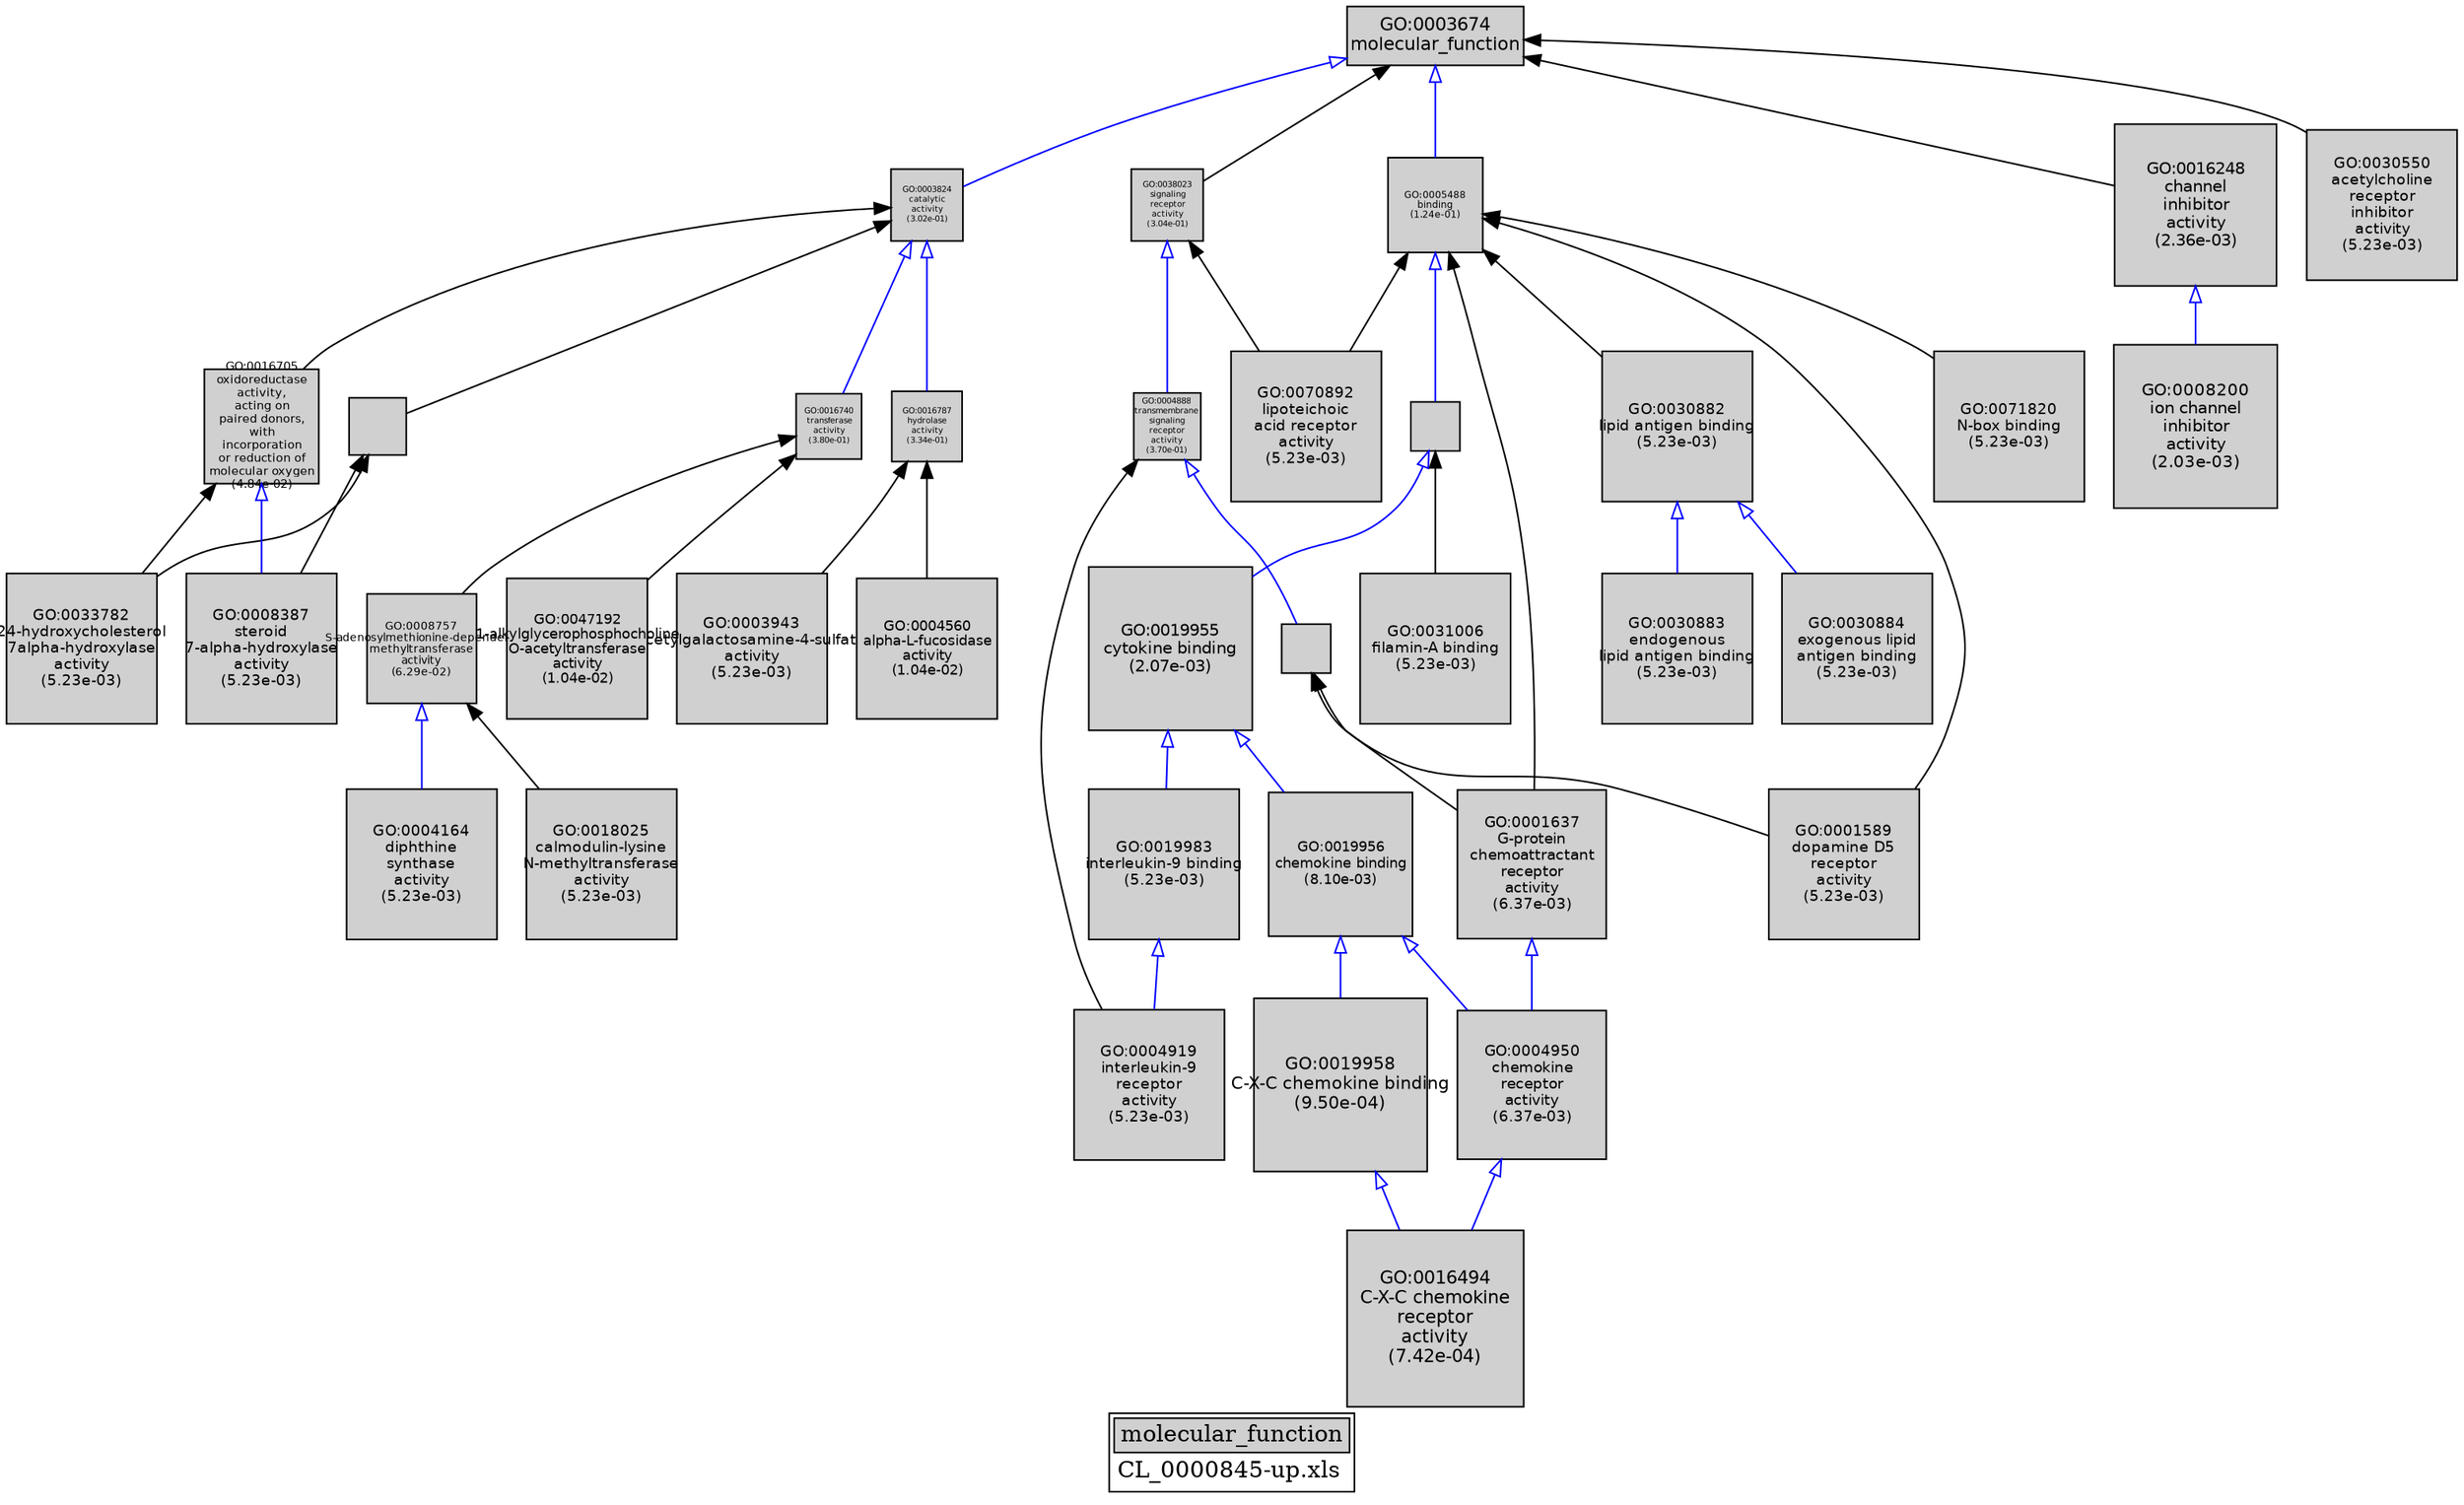 digraph "molecular_function" {
graph [ bgcolor = "#FFFFFF", label = <<TABLE COLOR="black" BGCOLOR="white"><TR><TD COLSPAN="2" BGCOLOR="#D0D0D0"><FONT COLOR="black">molecular_function</FONT></TD></TR><TR><TD BORDER="0">CL_0000845-up.xls</TD></TR></TABLE>> ];
node [ fontname = "Helvetica" ];

subgraph "nodes" {

node [ style = "filled", fixedsize = "true", width = 1, shape = "box", fontsize = 9, fillcolor = "#D0D0D0", fontcolor = "black", color = "black" ];

"GO:0003824" [ URL = "#GO:0003824", label = <<TABLE BORDER="0"><TR><TD>GO:0003824<BR/>catalytic<BR/>activity<BR/>(3.02e-01)</TD></TR></TABLE>>, width = 0.617995516335, shape = "box", fontsize = 5.0, height = 0.617995516335 ];
"GO:0008200" [ URL = "#GO:0008200", label = <<TABLE BORDER="0"><TR><TD>GO:0008200<BR/>ion channel<BR/>inhibitor<BR/>activity<BR/>(2.03e-03)</TD></TR></TABLE>>, width = 1.39170279478, shape = "box", fontsize = 10.0202601224, height = 1.39170279478 ];
"GO:0070892" [ URL = "#GO:0070892", label = <<TABLE BORDER="0"><TR><TD>GO:0070892<BR/>lipoteichoic<BR/>acid receptor<BR/>activity<BR/>(5.23e-03)</TD></TR></TABLE>>, width = 1.28166618147, shape = "box", fontsize = 9.22799650657, height = 1.28166618147 ];
"GO:0008387" [ URL = "#GO:0008387", label = <<TABLE BORDER="0"><TR><TD>GO:0008387<BR/>steroid<BR/>7-alpha-hydroxylase<BR/>activity<BR/>(5.23e-03)</TD></TR></TABLE>>, width = 1.28166618147, shape = "box", fontsize = 9.22799650657, height = 1.28166618147 ];
"GO:0003674" [ URL = "#GO:0003674", label = <<TABLE BORDER="0"><TR><TD>GO:0003674<BR/>molecular_function</TD></TR></TABLE>>, width = 1.5, shape = "box", fontsize = 10.8 ];
"GO:0001589" [ URL = "#GO:0001589", label = <<TABLE BORDER="0"><TR><TD>GO:0001589<BR/>dopamine D5<BR/>receptor<BR/>activity<BR/>(5.23e-03)</TD></TR></TABLE>>, width = 1.28166618147, shape = "box", fontsize = 9.22799650657, height = 1.28166618147 ];
"GO:0019958" [ URL = "#GO:0019958", label = <<TABLE BORDER="0"><TR><TD>GO:0019958<BR/>C-X-C chemokine binding<BR/>(9.50e-04)</TD></TR></TABLE>>, width = 1.47409015818, shape = "box", fontsize = 10.6134491389, height = 1.47409015818 ];
"GO:0031006" [ URL = "#GO:0031006", label = <<TABLE BORDER="0"><TR><TD>GO:0031006<BR/>filamin-A binding<BR/>(5.23e-03)</TD></TR></TABLE>>, width = 1.28166618147, shape = "box", fontsize = 9.22799650657, height = 1.28166618147 ];
"GO:0030883" [ URL = "#GO:0030883", label = <<TABLE BORDER="0"><TR><TD>GO:0030883<BR/>endogenous<BR/>lipid antigen binding<BR/>(5.23e-03)</TD></TR></TABLE>>, width = 1.28166618147, shape = "box", fontsize = 9.22799650657, height = 1.28166618147 ];
"GO:0001637" [ URL = "#GO:0001637", label = <<TABLE BORDER="0"><TR><TD>GO:0001637<BR/>G-protein<BR/>chemoattractant<BR/>receptor<BR/>activity<BR/>(6.37e-03)</TD></TR></TABLE>>, width = 1.2576240405, shape = "box", fontsize = 9.0548930916, height = 1.2576240405 ];
"GO:0004497" [ URL = "#GO:0004497", label = "", width = 0.482765128066, shape = "box", height = 0.482765128066 ];
"GO:0004930" [ URL = "#GO:0004930", label = "", width = 0.415528634096, shape = "box", height = 0.415528634096 ];
"GO:0003943" [ URL = "#GO:0003943", label = <<TABLE BORDER="0"><TR><TD>GO:0003943<BR/>N-acetylgalactosamine-4-sulfatase<BR/>activity<BR/>(5.23e-03)</TD></TR></TABLE>>, width = 1.28166618147, shape = "box", fontsize = 9.22799650657, height = 1.28166618147 ];
"GO:0038023" [ URL = "#GO:0038023", label = <<TABLE BORDER="0"><TR><TD>GO:0038023<BR/>signaling<BR/>receptor<BR/>activity<BR/>(3.04e-01)</TD></TR></TABLE>>, width = 0.616181313405, shape = "box", fontsize = 5.0, height = 0.616181313405 ];
"GO:0018025" [ URL = "#GO:0018025", label = <<TABLE BORDER="0"><TR><TD>GO:0018025<BR/>calmodulin-lysine<BR/>N-methyltransferase<BR/>activity<BR/>(5.23e-03)</TD></TR></TABLE>>, width = 1.28166618147, shape = "box", fontsize = 9.22799650657, height = 1.28166618147 ];
"GO:0016494" [ URL = "#GO:0016494", label = <<TABLE BORDER="0"><TR><TD>GO:0016494<BR/>C-X-C chemokine<BR/>receptor<BR/>activity<BR/>(7.42e-04)</TD></TR></TABLE>>, width = 1.5, shape = "box", fontsize = 10.8, height = 1.5 ];
"GO:0016740" [ URL = "#GO:0016740", label = <<TABLE BORDER="0"><TR><TD>GO:0016740<BR/>transferase<BR/>activity<BR/>(3.80e-01)</TD></TR></TABLE>>, width = 0.55780511247, shape = "box", fontsize = 5.0, height = 0.55780511247 ];
"GO:0030882" [ URL = "#GO:0030882", label = <<TABLE BORDER="0"><TR><TD>GO:0030882<BR/>lipid antigen binding<BR/>(5.23e-03)</TD></TR></TABLE>>, width = 1.28166618147, shape = "box", fontsize = 9.22799650657, height = 1.28166618147 ];
"GO:0008757" [ URL = "#GO:0008757", label = <<TABLE BORDER="0"><TR><TD>GO:0008757<BR/>S-adenosylmethionine-dependent<BR/>methyltransferase<BR/>activity<BR/>(6.29e-02)</TD></TR></TABLE>>, width = 0.932615940905, shape = "box", fontsize = 6.71483477452, height = 0.932615940905 ];
"GO:0004950" [ URL = "#GO:0004950", label = <<TABLE BORDER="0"><TR><TD>GO:0004950<BR/>chemokine<BR/>receptor<BR/>activity<BR/>(6.37e-03)</TD></TR></TABLE>>, width = 1.2576240405, shape = "box", fontsize = 9.0548930916, height = 1.2576240405 ];
"GO:0005488" [ URL = "#GO:0005488", label = <<TABLE BORDER="0"><TR><TD>GO:0005488<BR/>binding<BR/>(1.24e-01)</TD></TR></TABLE>>, width = 0.812315878991, shape = "box", fontsize = 5.84867432874, height = 0.812315878991 ];
"GO:0005515" [ URL = "#GO:0005515", label = "", width = 0.419952896116, shape = "box", height = 0.419952896116 ];
"GO:0033782" [ URL = "#GO:0033782", label = <<TABLE BORDER="0"><TR><TD>GO:0033782<BR/>24-hydroxycholesterol<BR/>7alpha-hydroxylase<BR/>activity<BR/>(5.23e-03)</TD></TR></TABLE>>, width = 1.28166618147, shape = "box", fontsize = 9.22799650657, height = 1.28166618147 ];
"GO:0030884" [ URL = "#GO:0030884", label = <<TABLE BORDER="0"><TR><TD>GO:0030884<BR/>exogenous lipid<BR/>antigen binding<BR/>(5.23e-03)</TD></TR></TABLE>>, width = 1.28166618147, shape = "box", fontsize = 9.22799650657, height = 1.28166618147 ];
"GO:0016705" [ URL = "#GO:0016705", label = <<TABLE BORDER="0"><TR><TD>GO:0016705<BR/>oxidoreductase<BR/>activity,<BR/>acting on<BR/>paired donors,<BR/>with<BR/>incorporation<BR/>or reduction of<BR/>molecular oxygen<BR/>(4.84e-02)</TD></TR></TABLE>>, width = 0.975267085766, shape = "box", fontsize = 7.02192301752, height = 0.975267085766 ];
"GO:0004560" [ URL = "#GO:0004560", label = <<TABLE BORDER="0"><TR><TD>GO:0004560<BR/>alpha-L-fucosidase<BR/>activity<BR/>(1.04e-02)</TD></TR></TABLE>>, width = 1.19500077952, shape = "box", fontsize = 8.60400561255, height = 1.19500077952 ];
"GO:0016787" [ URL = "#GO:0016787", label = <<TABLE BORDER="0"><TR><TD>GO:0016787<BR/>hydrolase<BR/>activity<BR/>(3.34e-01)</TD></TR></TABLE>>, width = 0.592170751077, shape = "box", fontsize = 5.0, height = 0.592170751077 ];
"GO:0004164" [ URL = "#GO:0004164", label = <<TABLE BORDER="0"><TR><TD>GO:0004164<BR/>diphthine<BR/>synthase<BR/>activity<BR/>(5.23e-03)</TD></TR></TABLE>>, width = 1.28166618147, shape = "box", fontsize = 9.22799650657, height = 1.28166618147 ];
"GO:0016248" [ URL = "#GO:0016248", label = <<TABLE BORDER="0"><TR><TD>GO:0016248<BR/>channel<BR/>inhibitor<BR/>activity<BR/>(2.36e-03)</TD></TR></TABLE>>, width = 1.37476436319, shape = "box", fontsize = 9.89830341496, height = 1.37476436319 ];
"GO:0019956" [ URL = "#GO:0019956", label = <<TABLE BORDER="0"><TR><TD>GO:0019956<BR/>chemokine binding<BR/>(8.10e-03)</TD></TR></TABLE>>, width = 1.22756886048, shape = "box", fontsize = 8.83849579548, height = 1.22756886048 ];
"GO:0047192" [ URL = "#GO:0047192", label = <<TABLE BORDER="0"><TR><TD>GO:0047192<BR/>1-alkylglycerophosphocholine<BR/>O-acetyltransferase<BR/>activity<BR/>(1.04e-02)</TD></TR></TABLE>>, width = 1.19500077952, shape = "box", fontsize = 8.60400561255, height = 1.19500077952 ];
"GO:0071820" [ URL = "#GO:0071820", label = <<TABLE BORDER="0"><TR><TD>GO:0071820<BR/>N-box binding<BR/>(5.23e-03)</TD></TR></TABLE>>, width = 1.28166618147, shape = "box", fontsize = 9.22799650657, height = 1.28166618147 ];
"GO:0019955" [ URL = "#GO:0019955", label = <<TABLE BORDER="0"><TR><TD>GO:0019955<BR/>cytokine binding<BR/>(2.07e-03)</TD></TR></TABLE>>, width = 1.38948954053, shape = "box", fontsize = 10.0043246918, height = 1.38948954053 ];
"GO:0019983" [ URL = "#GO:0019983", label = <<TABLE BORDER="0"><TR><TD>GO:0019983<BR/>interleukin-9 binding<BR/>(5.23e-03)</TD></TR></TABLE>>, width = 1.28166618147, shape = "box", fontsize = 9.22799650657, height = 1.28166618147 ];
"GO:0004888" [ URL = "#GO:0004888", label = <<TABLE BORDER="0"><TR><TD>GO:0004888<BR/>transmembrane<BR/>signaling<BR/>receptor<BR/>activity<BR/>(3.70e-01)</TD></TR></TABLE>>, width = 0.564824973847, shape = "box", fontsize = 5.0, height = 0.564824973847 ];
"GO:0030550" [ URL = "#GO:0030550", label = <<TABLE BORDER="0"><TR><TD>GO:0030550<BR/>acetylcholine<BR/>receptor<BR/>inhibitor<BR/>activity<BR/>(5.23e-03)</TD></TR></TABLE>>, width = 1.28166618147, shape = "box", fontsize = 9.22799650657, height = 1.28166618147 ];
"GO:0004919" [ URL = "#GO:0004919", label = <<TABLE BORDER="0"><TR><TD>GO:0004919<BR/>interleukin-9<BR/>receptor<BR/>activity<BR/>(5.23e-03)</TD></TR></TABLE>>, width = 1.28166618147, shape = "box", fontsize = 9.22799650657, height = 1.28166618147 ];
}
subgraph "edges" {


edge [ dir = "back", weight = 1 ];
subgraph "regulates" {


edge [ color = "cyan", arrowtail = "none" ];
subgraph "positive" {


edge [ color = "green", arrowtail = "vee" ];
}
subgraph "negative" {


edge [ color = "red", arrowtail = "tee" ];
}
}
subgraph "part_of" {


edge [ color = "purple", arrowtail = "diamond", weight = 2.5 ];
}
subgraph "is_a" {


edge [ color = "blue", arrowtail = "empty", weight = 5.0 ];
"GO:0004950" -> "GO:0016494";
"GO:0003824" -> "GO:0016740";
"GO:0019955" -> "GO:0019956";
"GO:0005515" -> "GO:0019955";
"GO:0019983" -> "GO:0004919";
"GO:0019956" -> "GO:0019958";
"GO:0019956" -> "GO:0004950";
"GO:0038023" -> "GO:0004888";
"GO:0003674" -> "GO:0005488";
"GO:0003824" -> "GO:0016787";
"GO:0016705" -> "GO:0008387";
"GO:0001637" -> "GO:0004950";
"GO:0005488" -> "GO:0005515";
"GO:0019955" -> "GO:0019983";
"GO:0008757" -> "GO:0004164";
"GO:0019958" -> "GO:0016494";
"GO:0003674" -> "GO:0003824";
"GO:0030882" -> "GO:0030883";
"GO:0004888" -> "GO:0004930";
"GO:0016248" -> "GO:0008200";
"GO:0030882" -> "GO:0030884";
}
"GO:0005488" -> "GO:0070892";
"GO:0005488" -> "GO:0071820";
"GO:0004497" -> "GO:0033782";
"GO:0003824" -> "GO:0004497";
"GO:0003674" -> "GO:0038023";
"GO:0038023" -> "GO:0070892";
"GO:0016705" -> "GO:0033782";
"GO:0016740" -> "GO:0008757";
"GO:0003674" -> "GO:0030550";
"GO:0003824" -> "GO:0016705";
"GO:0004930" -> "GO:0001589";
"GO:0005488" -> "GO:0030882";
"GO:0003674" -> "GO:0016248";
"GO:0016740" -> "GO:0047192";
"GO:0016787" -> "GO:0004560";
"GO:0004497" -> "GO:0008387";
"GO:0005488" -> "GO:0001637";
"GO:0004930" -> "GO:0001637";
"GO:0004888" -> "GO:0004919";
"GO:0005515" -> "GO:0031006";
"GO:0005488" -> "GO:0001589";
"GO:0008757" -> "GO:0018025";
"GO:0016787" -> "GO:0003943";
}
}
